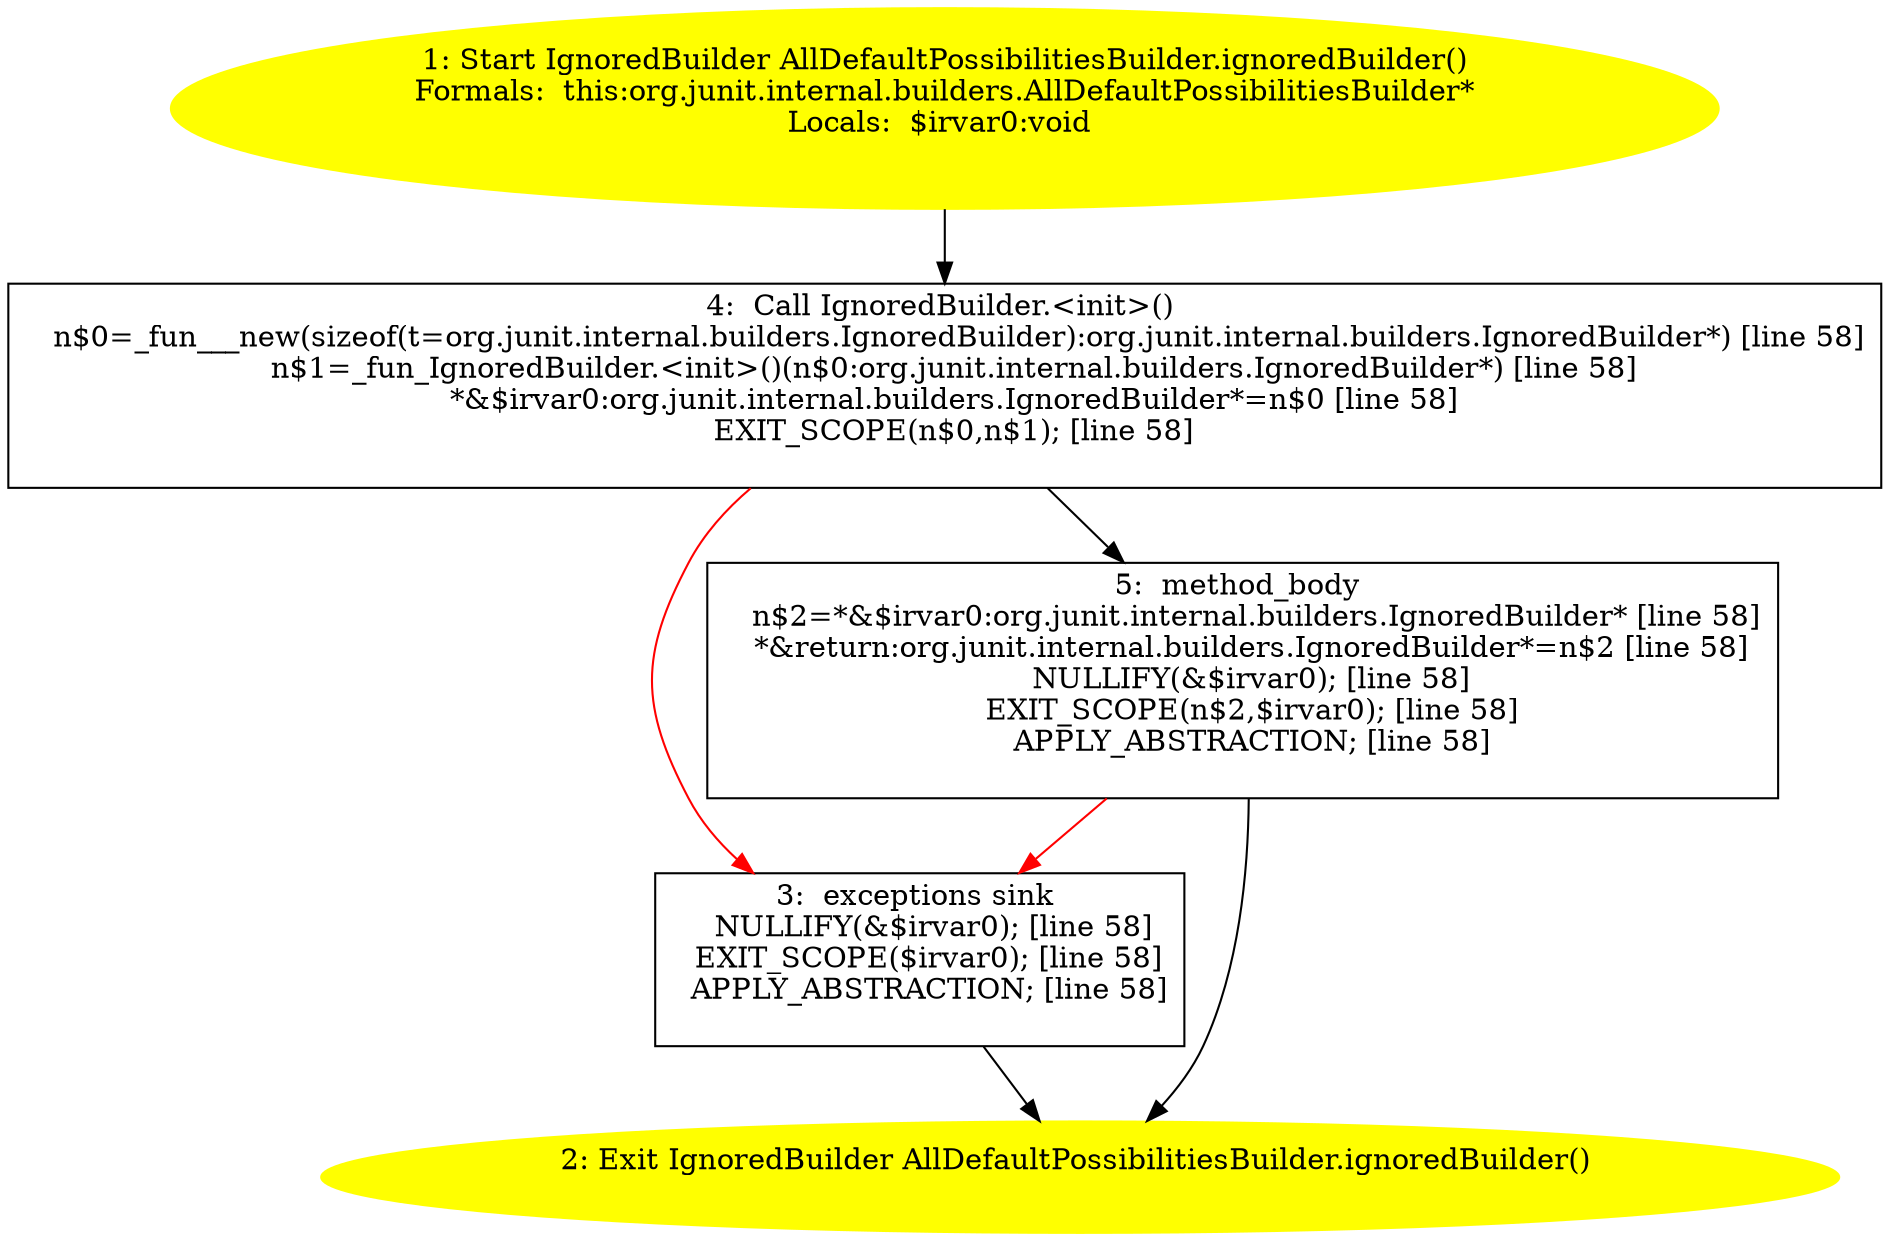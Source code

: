 /* @generated */
digraph cfg {
"org.junit.internal.builders.AllDefaultPossibilitiesBuilder.ignoredBuilder():org.junit.internal.build.1c8e7f5b61d39c5b326b37bf8275f2d8_1" [label="1: Start IgnoredBuilder AllDefaultPossibilitiesBuilder.ignoredBuilder()\nFormals:  this:org.junit.internal.builders.AllDefaultPossibilitiesBuilder*\nLocals:  $irvar0:void \n  " color=yellow style=filled]
	

	 "org.junit.internal.builders.AllDefaultPossibilitiesBuilder.ignoredBuilder():org.junit.internal.build.1c8e7f5b61d39c5b326b37bf8275f2d8_1" -> "org.junit.internal.builders.AllDefaultPossibilitiesBuilder.ignoredBuilder():org.junit.internal.build.1c8e7f5b61d39c5b326b37bf8275f2d8_4" ;
"org.junit.internal.builders.AllDefaultPossibilitiesBuilder.ignoredBuilder():org.junit.internal.build.1c8e7f5b61d39c5b326b37bf8275f2d8_2" [label="2: Exit IgnoredBuilder AllDefaultPossibilitiesBuilder.ignoredBuilder() \n  " color=yellow style=filled]
	

"org.junit.internal.builders.AllDefaultPossibilitiesBuilder.ignoredBuilder():org.junit.internal.build.1c8e7f5b61d39c5b326b37bf8275f2d8_3" [label="3:  exceptions sink \n   NULLIFY(&$irvar0); [line 58]\n  EXIT_SCOPE($irvar0); [line 58]\n  APPLY_ABSTRACTION; [line 58]\n " shape="box"]
	

	 "org.junit.internal.builders.AllDefaultPossibilitiesBuilder.ignoredBuilder():org.junit.internal.build.1c8e7f5b61d39c5b326b37bf8275f2d8_3" -> "org.junit.internal.builders.AllDefaultPossibilitiesBuilder.ignoredBuilder():org.junit.internal.build.1c8e7f5b61d39c5b326b37bf8275f2d8_2" ;
"org.junit.internal.builders.AllDefaultPossibilitiesBuilder.ignoredBuilder():org.junit.internal.build.1c8e7f5b61d39c5b326b37bf8275f2d8_4" [label="4:  Call IgnoredBuilder.<init>() \n   n$0=_fun___new(sizeof(t=org.junit.internal.builders.IgnoredBuilder):org.junit.internal.builders.IgnoredBuilder*) [line 58]\n  n$1=_fun_IgnoredBuilder.<init>()(n$0:org.junit.internal.builders.IgnoredBuilder*) [line 58]\n  *&$irvar0:org.junit.internal.builders.IgnoredBuilder*=n$0 [line 58]\n  EXIT_SCOPE(n$0,n$1); [line 58]\n " shape="box"]
	

	 "org.junit.internal.builders.AllDefaultPossibilitiesBuilder.ignoredBuilder():org.junit.internal.build.1c8e7f5b61d39c5b326b37bf8275f2d8_4" -> "org.junit.internal.builders.AllDefaultPossibilitiesBuilder.ignoredBuilder():org.junit.internal.build.1c8e7f5b61d39c5b326b37bf8275f2d8_5" ;
	 "org.junit.internal.builders.AllDefaultPossibilitiesBuilder.ignoredBuilder():org.junit.internal.build.1c8e7f5b61d39c5b326b37bf8275f2d8_4" -> "org.junit.internal.builders.AllDefaultPossibilitiesBuilder.ignoredBuilder():org.junit.internal.build.1c8e7f5b61d39c5b326b37bf8275f2d8_3" [color="red" ];
"org.junit.internal.builders.AllDefaultPossibilitiesBuilder.ignoredBuilder():org.junit.internal.build.1c8e7f5b61d39c5b326b37bf8275f2d8_5" [label="5:  method_body \n   n$2=*&$irvar0:org.junit.internal.builders.IgnoredBuilder* [line 58]\n  *&return:org.junit.internal.builders.IgnoredBuilder*=n$2 [line 58]\n  NULLIFY(&$irvar0); [line 58]\n  EXIT_SCOPE(n$2,$irvar0); [line 58]\n  APPLY_ABSTRACTION; [line 58]\n " shape="box"]
	

	 "org.junit.internal.builders.AllDefaultPossibilitiesBuilder.ignoredBuilder():org.junit.internal.build.1c8e7f5b61d39c5b326b37bf8275f2d8_5" -> "org.junit.internal.builders.AllDefaultPossibilitiesBuilder.ignoredBuilder():org.junit.internal.build.1c8e7f5b61d39c5b326b37bf8275f2d8_2" ;
	 "org.junit.internal.builders.AllDefaultPossibilitiesBuilder.ignoredBuilder():org.junit.internal.build.1c8e7f5b61d39c5b326b37bf8275f2d8_5" -> "org.junit.internal.builders.AllDefaultPossibilitiesBuilder.ignoredBuilder():org.junit.internal.build.1c8e7f5b61d39c5b326b37bf8275f2d8_3" [color="red" ];
}
